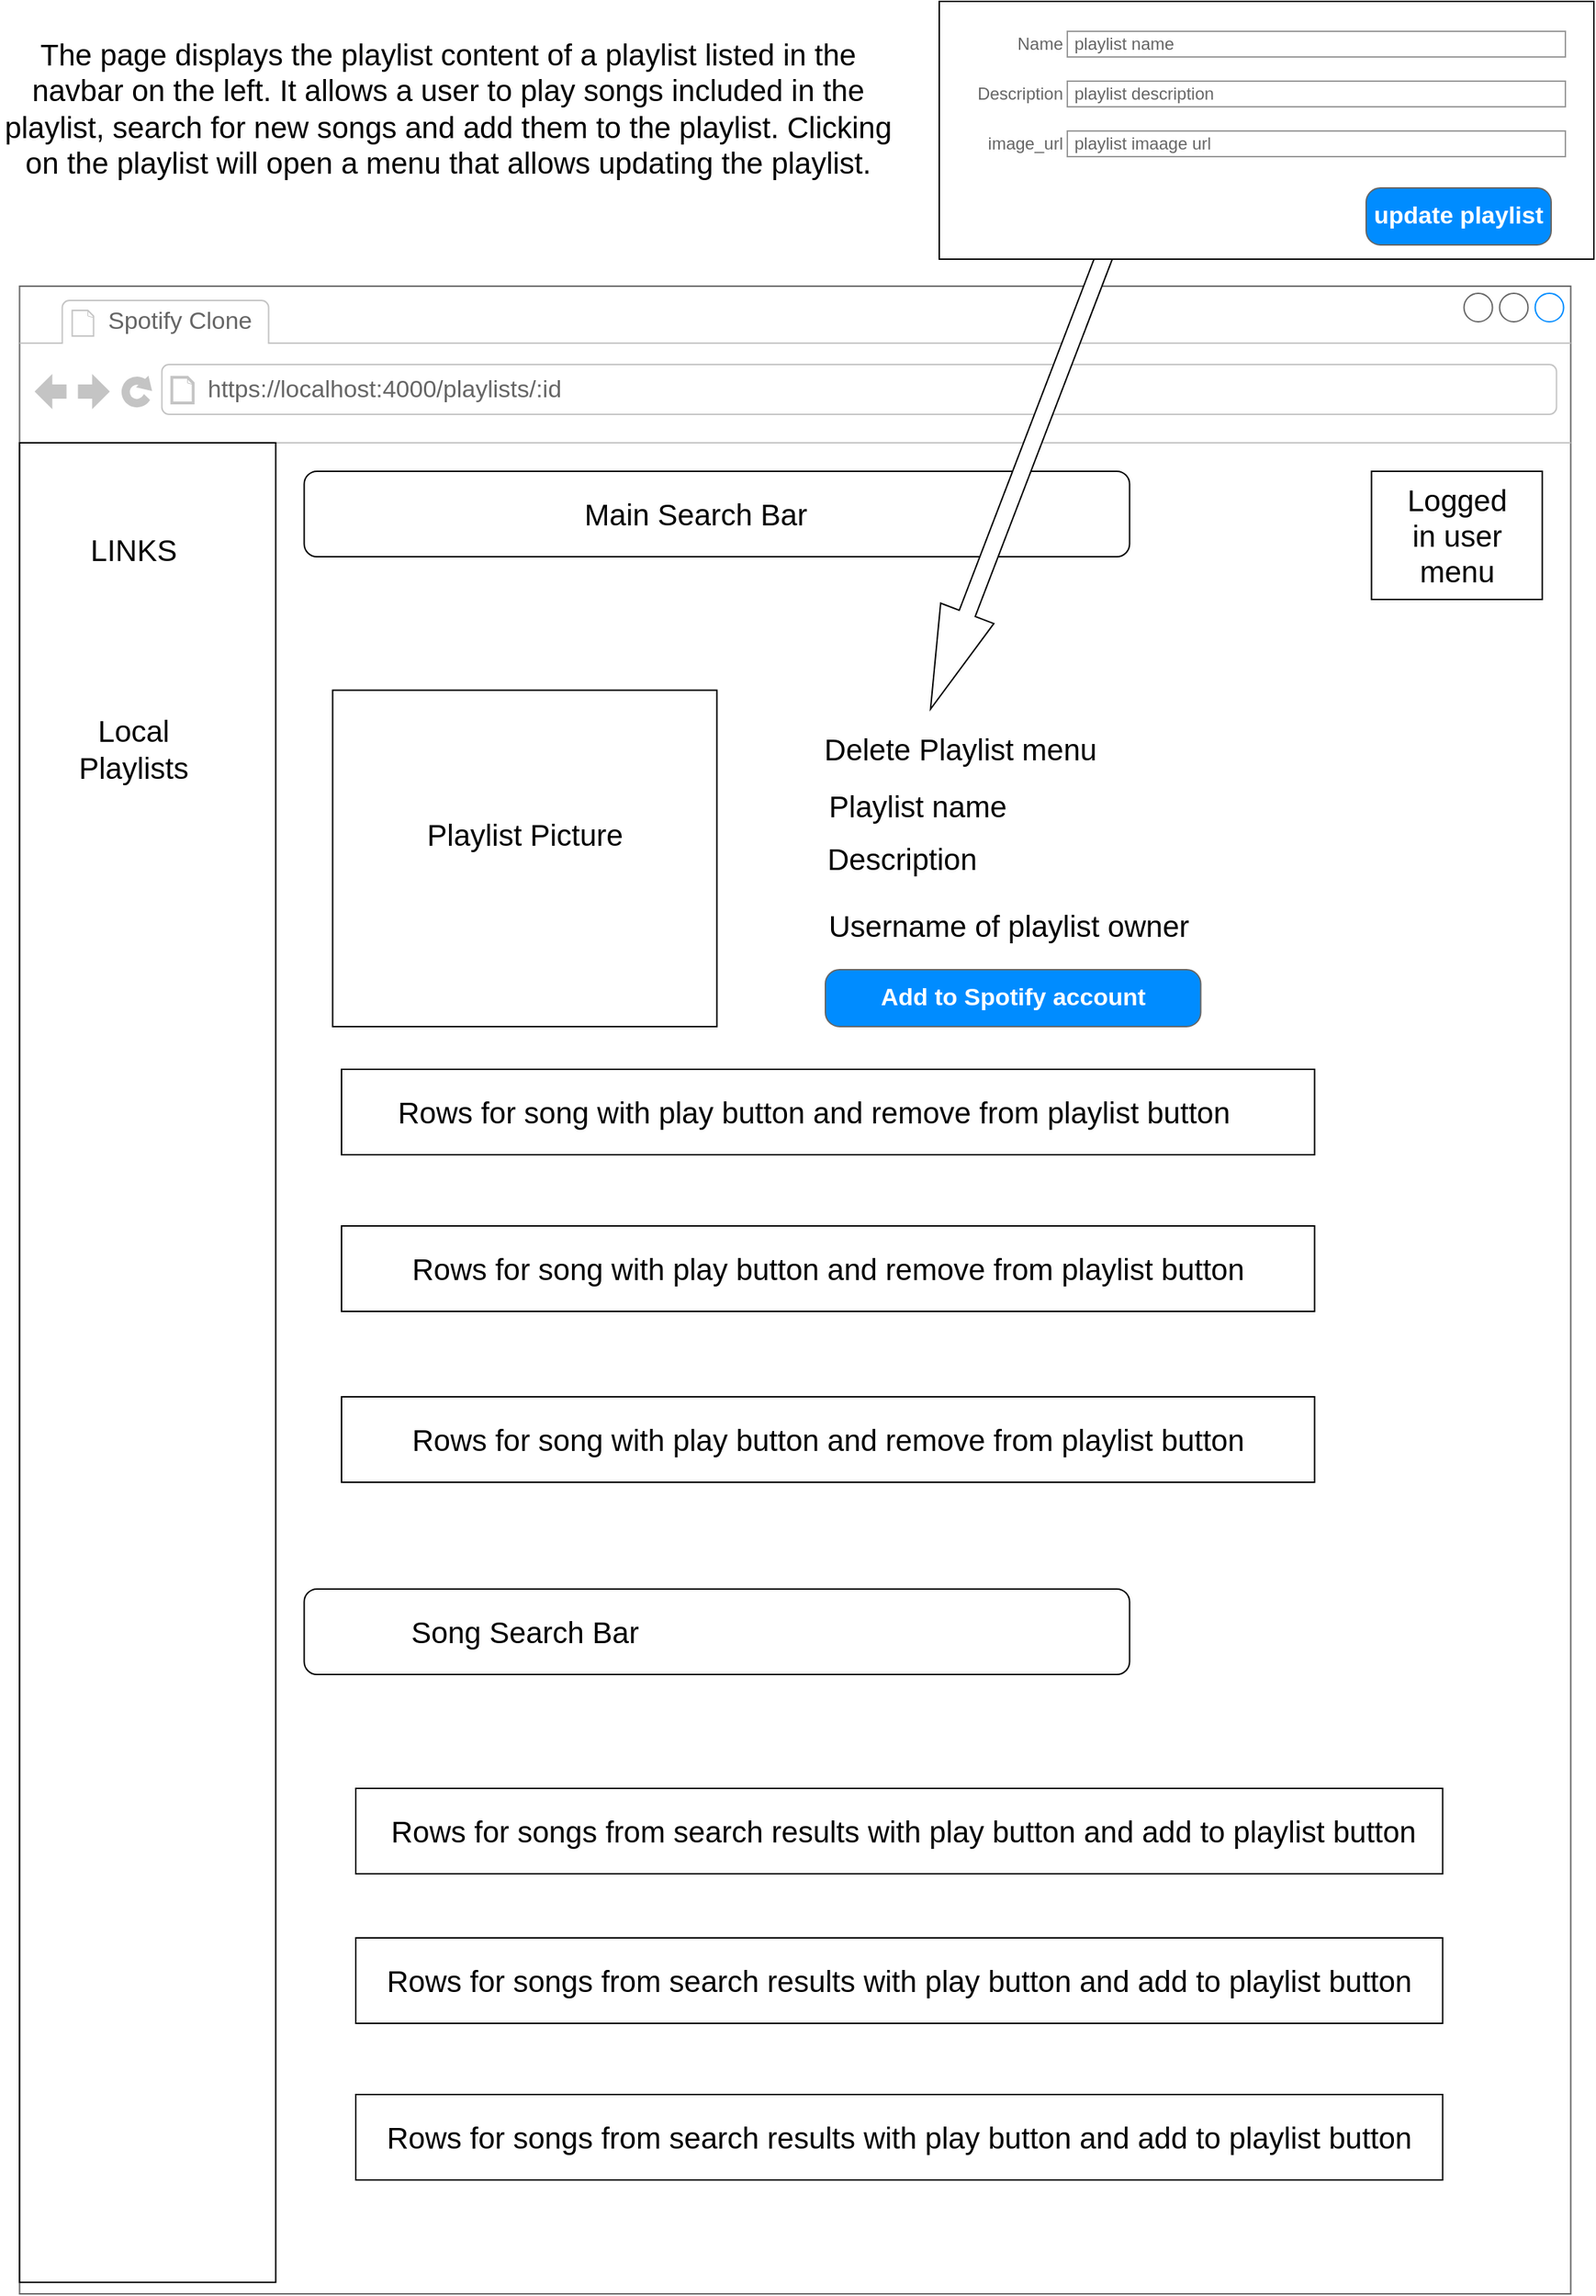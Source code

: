 <mxfile version="20.8.13" type="github">
  <diagram name="Page-1" id="IEwUpU3qTkRRiil7ME8o">
    <mxGraphModel dx="1434" dy="764" grid="1" gridSize="10" guides="1" tooltips="1" connect="1" arrows="1" fold="1" page="1" pageScale="1" pageWidth="1200" pageHeight="1700" math="0" shadow="0">
      <root>
        <mxCell id="0" />
        <mxCell id="1" parent="0" />
        <mxCell id="KpacXPzI21dvigTeP0i2-1" value="rt" style="strokeWidth=1;shadow=0;dashed=0;align=center;html=1;shape=mxgraph.mockup.containers.browserWindow;rSize=0;strokeColor=#666666;strokeColor2=#008cff;strokeColor3=#c4c4c4;mainText=,;recursiveResize=0;" parent="1" vertex="1">
          <mxGeometry x="53.75" y="240" width="1090" height="1410" as="geometry" />
        </mxCell>
        <mxCell id="KpacXPzI21dvigTeP0i2-79" value="" style="rounded=0;whiteSpace=wrap;html=1;" parent="KpacXPzI21dvigTeP0i2-1" vertex="1">
          <mxGeometry x="226.25" y="660" width="683.75" height="60" as="geometry" />
        </mxCell>
        <mxCell id="KpacXPzI21dvigTeP0i2-2" value="Spotify Clone" style="strokeWidth=1;shadow=0;dashed=0;align=center;html=1;shape=mxgraph.mockup.containers.anchor;fontSize=17;fontColor=#666666;align=left;" parent="KpacXPzI21dvigTeP0i2-1" vertex="1">
          <mxGeometry x="60" y="12" width="110" height="26" as="geometry" />
        </mxCell>
        <mxCell id="KpacXPzI21dvigTeP0i2-3" value="https://localhost:4000/playlists/:id" style="strokeWidth=1;shadow=0;dashed=0;align=center;html=1;shape=mxgraph.mockup.containers.anchor;rSize=0;fontSize=17;fontColor=#666666;align=left;" parent="KpacXPzI21dvigTeP0i2-1" vertex="1">
          <mxGeometry x="130" y="60" width="250" height="26" as="geometry" />
        </mxCell>
        <mxCell id="KpacXPzI21dvigTeP0i2-4" value="" style="rounded=0;whiteSpace=wrap;html=1;rotation=90;" parent="KpacXPzI21dvigTeP0i2-1" vertex="1">
          <mxGeometry x="-555.93" y="665.94" width="1291.87" height="180" as="geometry" />
        </mxCell>
        <mxCell id="KpacXPzI21dvigTeP0i2-5" value="&lt;font style=&quot;font-size: 21px;&quot;&gt;LINKS&lt;/font&gt;" style="text;html=1;strokeColor=none;fillColor=none;align=center;verticalAlign=middle;whiteSpace=wrap;rounded=0;" parent="KpacXPzI21dvigTeP0i2-1" vertex="1">
          <mxGeometry x="20" y="130" width="120" height="110" as="geometry" />
        </mxCell>
        <mxCell id="KpacXPzI21dvigTeP0i2-6" value="&lt;font style=&quot;font-size: 21px;&quot;&gt;Local&lt;br&gt;Playlists&lt;br&gt;&lt;/font&gt;" style="text;html=1;strokeColor=none;fillColor=none;align=center;verticalAlign=middle;whiteSpace=wrap;rounded=0;" parent="KpacXPzI21dvigTeP0i2-1" vertex="1">
          <mxGeometry x="20" y="270" width="120" height="110" as="geometry" />
        </mxCell>
        <mxCell id="KpacXPzI21dvigTeP0i2-7" value="" style="rounded=1;whiteSpace=wrap;html=1;fontSize=21;" parent="KpacXPzI21dvigTeP0i2-1" vertex="1">
          <mxGeometry x="200" y="130" width="580" height="60" as="geometry" />
        </mxCell>
        <mxCell id="KpacXPzI21dvigTeP0i2-8" value="Main Search Bar" style="text;html=1;strokeColor=none;fillColor=none;align=center;verticalAlign=middle;whiteSpace=wrap;rounded=0;fontSize=21;" parent="KpacXPzI21dvigTeP0i2-1" vertex="1">
          <mxGeometry x="210" y="145" width="530" height="30" as="geometry" />
        </mxCell>
        <mxCell id="KpacXPzI21dvigTeP0i2-9" value="" style="rounded=0;whiteSpace=wrap;html=1;fontSize=21;" parent="KpacXPzI21dvigTeP0i2-1" vertex="1">
          <mxGeometry x="950" y="130" width="120" height="90" as="geometry" />
        </mxCell>
        <mxCell id="KpacXPzI21dvigTeP0i2-10" value="Logged in user menu" style="text;html=1;strokeColor=none;fillColor=none;align=center;verticalAlign=middle;whiteSpace=wrap;rounded=0;fontSize=21;" parent="KpacXPzI21dvigTeP0i2-1" vertex="1">
          <mxGeometry x="980" y="160" width="60" height="30" as="geometry" />
        </mxCell>
        <mxCell id="KpacXPzI21dvigTeP0i2-11" value="" style="rounded=0;whiteSpace=wrap;html=1;" parent="KpacXPzI21dvigTeP0i2-1" vertex="1">
          <mxGeometry x="220" y="283.75" width="270" height="236.25" as="geometry" />
        </mxCell>
        <mxCell id="KpacXPzI21dvigTeP0i2-72" value="Playlist Picture" style="text;html=1;strokeColor=none;fillColor=none;align=center;verticalAlign=middle;whiteSpace=wrap;rounded=0;fontSize=21;" parent="KpacXPzI21dvigTeP0i2-1" vertex="1">
          <mxGeometry x="90" y="370" width="530" height="30" as="geometry" />
        </mxCell>
        <mxCell id="KpacXPzI21dvigTeP0i2-73" value="Delete Playlist menu" style="text;html=1;strokeColor=none;fillColor=none;align=center;verticalAlign=middle;whiteSpace=wrap;rounded=0;fontSize=21;" parent="KpacXPzI21dvigTeP0i2-1" vertex="1">
          <mxGeometry x="396.25" y="310" width="530" height="30" as="geometry" />
        </mxCell>
        <mxCell id="KpacXPzI21dvigTeP0i2-74" value="Playlist name" style="text;html=1;strokeColor=none;fillColor=none;align=center;verticalAlign=middle;whiteSpace=wrap;rounded=0;fontSize=21;" parent="KpacXPzI21dvigTeP0i2-1" vertex="1">
          <mxGeometry x="366.25" y="350" width="530" height="30" as="geometry" />
        </mxCell>
        <mxCell id="KpacXPzI21dvigTeP0i2-75" value="Description" style="text;html=1;strokeColor=none;fillColor=none;align=center;verticalAlign=middle;whiteSpace=wrap;rounded=0;fontSize=21;" parent="KpacXPzI21dvigTeP0i2-1" vertex="1">
          <mxGeometry x="355" y="386.87" width="530" height="30" as="geometry" />
        </mxCell>
        <mxCell id="KpacXPzI21dvigTeP0i2-76" value="Username of playlist owner" style="text;html=1;strokeColor=none;fillColor=none;align=center;verticalAlign=middle;whiteSpace=wrap;rounded=0;fontSize=21;" parent="KpacXPzI21dvigTeP0i2-1" vertex="1">
          <mxGeometry x="430" y="433.75" width="530" height="30" as="geometry" />
        </mxCell>
        <mxCell id="KpacXPzI21dvigTeP0i2-77" value="" style="rounded=0;whiteSpace=wrap;html=1;" parent="KpacXPzI21dvigTeP0i2-1" vertex="1">
          <mxGeometry x="226.25" y="550" width="683.75" height="60" as="geometry" />
        </mxCell>
        <mxCell id="KpacXPzI21dvigTeP0i2-78" value="Rows for song with play button and remove from playlist button" style="text;html=1;strokeColor=none;fillColor=none;align=center;verticalAlign=middle;whiteSpace=wrap;rounded=0;fontSize=21;" parent="KpacXPzI21dvigTeP0i2-1" vertex="1">
          <mxGeometry x="236.25" y="565" width="643.75" height="30" as="geometry" />
        </mxCell>
        <mxCell id="KpacXPzI21dvigTeP0i2-80" value="Rows for song with play button and remove from playlist button" style="text;html=1;strokeColor=none;fillColor=none;align=center;verticalAlign=middle;whiteSpace=wrap;rounded=0;fontSize=21;" parent="KpacXPzI21dvigTeP0i2-1" vertex="1">
          <mxGeometry x="246.25" y="675" width="643.75" height="30" as="geometry" />
        </mxCell>
        <mxCell id="KpacXPzI21dvigTeP0i2-81" value="" style="rounded=0;whiteSpace=wrap;html=1;" parent="KpacXPzI21dvigTeP0i2-1" vertex="1">
          <mxGeometry x="226.25" y="780" width="683.75" height="60" as="geometry" />
        </mxCell>
        <mxCell id="KpacXPzI21dvigTeP0i2-82" value="Rows for song with play button and remove from playlist button" style="text;html=1;strokeColor=none;fillColor=none;align=center;verticalAlign=middle;whiteSpace=wrap;rounded=0;fontSize=21;" parent="KpacXPzI21dvigTeP0i2-1" vertex="1">
          <mxGeometry x="246.25" y="795" width="643.75" height="30" as="geometry" />
        </mxCell>
        <mxCell id="KpacXPzI21dvigTeP0i2-85" value="" style="rounded=1;whiteSpace=wrap;html=1;fontSize=21;" parent="KpacXPzI21dvigTeP0i2-1" vertex="1">
          <mxGeometry x="200" y="915" width="580" height="60" as="geometry" />
        </mxCell>
        <mxCell id="KpacXPzI21dvigTeP0i2-84" value="Song Search Bar" style="text;html=1;strokeColor=none;fillColor=none;align=center;verticalAlign=middle;whiteSpace=wrap;rounded=0;fontSize=21;" parent="KpacXPzI21dvigTeP0i2-1" vertex="1">
          <mxGeometry x="90" y="930" width="530" height="30" as="geometry" />
        </mxCell>
        <mxCell id="KpacXPzI21dvigTeP0i2-87" value="" style="rounded=0;whiteSpace=wrap;html=1;" parent="KpacXPzI21dvigTeP0i2-1" vertex="1">
          <mxGeometry x="236.25" y="1055" width="763.75" height="60" as="geometry" />
        </mxCell>
        <mxCell id="KpacXPzI21dvigTeP0i2-86" value="Rows for songs from search results with play button and add to playlist button" style="text;html=1;strokeColor=none;fillColor=none;align=center;verticalAlign=middle;whiteSpace=wrap;rounded=0;fontSize=21;" parent="KpacXPzI21dvigTeP0i2-1" vertex="1">
          <mxGeometry x="252.5" y="1070" width="737.5" height="30" as="geometry" />
        </mxCell>
        <mxCell id="KpacXPzI21dvigTeP0i2-88" value="" style="rounded=0;whiteSpace=wrap;html=1;" parent="KpacXPzI21dvigTeP0i2-1" vertex="1">
          <mxGeometry x="236.25" y="1160" width="763.75" height="60" as="geometry" />
        </mxCell>
        <mxCell id="KpacXPzI21dvigTeP0i2-89" value="" style="rounded=0;whiteSpace=wrap;html=1;" parent="KpacXPzI21dvigTeP0i2-1" vertex="1">
          <mxGeometry x="236.25" y="1270" width="763.75" height="60" as="geometry" />
        </mxCell>
        <mxCell id="KpacXPzI21dvigTeP0i2-90" value="Rows for songs from search results with play button and add to playlist button" style="text;html=1;strokeColor=none;fillColor=none;align=center;verticalAlign=middle;whiteSpace=wrap;rounded=0;fontSize=21;" parent="KpacXPzI21dvigTeP0i2-1" vertex="1">
          <mxGeometry x="249.37" y="1175" width="737.5" height="30" as="geometry" />
        </mxCell>
        <mxCell id="KpacXPzI21dvigTeP0i2-91" value="Rows for songs from search results with play button and add to playlist button" style="text;html=1;strokeColor=none;fillColor=none;align=center;verticalAlign=middle;whiteSpace=wrap;rounded=0;fontSize=21;" parent="KpacXPzI21dvigTeP0i2-1" vertex="1">
          <mxGeometry x="249.37" y="1285" width="737.5" height="30" as="geometry" />
        </mxCell>
        <mxCell id="KpacXPzI21dvigTeP0i2-114" value="" style="shape=singleArrow;direction=south;whiteSpace=wrap;html=1;rotation=21;" parent="KpacXPzI21dvigTeP0i2-1" vertex="1">
          <mxGeometry x="684.63" y="-51.03" width="40" height="360" as="geometry" />
        </mxCell>
        <mxCell id="S8Vvh24YDgLzg0rps1Fy-7" value="Add to Spotify account" style="strokeWidth=1;shadow=0;dashed=0;align=center;html=1;shape=mxgraph.mockup.buttons.button;strokeColor=#666666;fontColor=#ffffff;mainText=;buttonStyle=round;fontSize=17;fontStyle=1;fillColor=#008cff;whiteSpace=wrap;" vertex="1" parent="KpacXPzI21dvigTeP0i2-1">
          <mxGeometry x="566.25" y="480" width="263.75" height="40" as="geometry" />
        </mxCell>
        <mxCell id="KpacXPzI21dvigTeP0i2-71" value="&lt;font style=&quot;font-size: 21px;&quot;&gt;The page displays the playlist content of a playlist listed in the navbar on the left. It allows a user to play songs included in the playlist, search for new songs and add them to the playlist. Clicking on the playlist will open a menu that allows updating the playlist.&lt;/font&gt;" style="text;html=1;strokeColor=none;fillColor=none;align=center;verticalAlign=middle;whiteSpace=wrap;rounded=0;" parent="1" vertex="1">
          <mxGeometry x="40" y="40" width="630" height="150" as="geometry" />
        </mxCell>
        <mxCell id="KpacXPzI21dvigTeP0i2-113" value="" style="group" parent="1" vertex="1" connectable="0">
          <mxGeometry x="700" y="40" width="460" height="181" as="geometry" />
        </mxCell>
        <mxCell id="KpacXPzI21dvigTeP0i2-110" value="" style="rounded=0;whiteSpace=wrap;html=1;" parent="KpacXPzI21dvigTeP0i2-113" vertex="1">
          <mxGeometry width="460" height="181" as="geometry" />
        </mxCell>
        <mxCell id="KpacXPzI21dvigTeP0i2-97" value="Name" style="strokeWidth=1;shadow=0;dashed=0;align=center;html=1;shape=mxgraph.mockup.forms.anchor;align=right;spacingRight=2;fontColor=#666666;" parent="KpacXPzI21dvigTeP0i2-113" vertex="1">
          <mxGeometry x="40" y="21" width="50" height="18" as="geometry" />
        </mxCell>
        <mxCell id="KpacXPzI21dvigTeP0i2-98" value="playlist name" style="strokeWidth=1;shadow=0;dashed=0;align=center;html=1;shape=mxgraph.mockup.forms.rrect;fillColor=#ffffff;rSize=0;fontColor=#666666;align=left;spacingLeft=3;strokeColor=#999999;" parent="KpacXPzI21dvigTeP0i2-113" vertex="1">
          <mxGeometry x="90" y="21" width="350" height="18" as="geometry" />
        </mxCell>
        <mxCell id="KpacXPzI21dvigTeP0i2-99" value="Description" style="strokeWidth=1;shadow=0;dashed=0;align=center;html=1;shape=mxgraph.mockup.forms.anchor;align=right;spacingRight=2;fontColor=#666666;" parent="KpacXPzI21dvigTeP0i2-113" vertex="1">
          <mxGeometry x="40" y="56" width="50" height="18" as="geometry" />
        </mxCell>
        <mxCell id="KpacXPzI21dvigTeP0i2-100" value="playlist description" style="strokeWidth=1;shadow=0;dashed=0;align=center;html=1;shape=mxgraph.mockup.forms.rrect;fillColor=#ffffff;rSize=0;fontColor=#666666;align=left;spacingLeft=3;strokeColor=#999999;" parent="KpacXPzI21dvigTeP0i2-113" vertex="1">
          <mxGeometry x="90" y="56" width="350" height="18" as="geometry" />
        </mxCell>
        <mxCell id="KpacXPzI21dvigTeP0i2-101" value="image_url" style="strokeWidth=1;shadow=0;dashed=0;align=center;html=1;shape=mxgraph.mockup.forms.anchor;align=right;spacingRight=2;fontColor=#666666;" parent="KpacXPzI21dvigTeP0i2-113" vertex="1">
          <mxGeometry x="40" y="91" width="50" height="18" as="geometry" />
        </mxCell>
        <mxCell id="KpacXPzI21dvigTeP0i2-102" value="playlist imaage url" style="strokeWidth=1;shadow=0;dashed=0;align=center;html=1;shape=mxgraph.mockup.forms.rrect;fillColor=#ffffff;rSize=0;fontColor=#666666;align=left;spacingLeft=3;strokeColor=#999999;" parent="KpacXPzI21dvigTeP0i2-113" vertex="1">
          <mxGeometry x="90" y="91" width="350" height="18" as="geometry" />
        </mxCell>
        <mxCell id="KpacXPzI21dvigTeP0i2-112" value="update playlist" style="strokeWidth=1;shadow=0;dashed=0;align=center;html=1;shape=mxgraph.mockup.buttons.button;strokeColor=#666666;fontColor=#ffffff;mainText=;buttonStyle=round;fontSize=17;fontStyle=1;fillColor=#008cff;whiteSpace=wrap;" parent="KpacXPzI21dvigTeP0i2-113" vertex="1">
          <mxGeometry x="300" y="131" width="130" height="40" as="geometry" />
        </mxCell>
      </root>
    </mxGraphModel>
  </diagram>
</mxfile>

